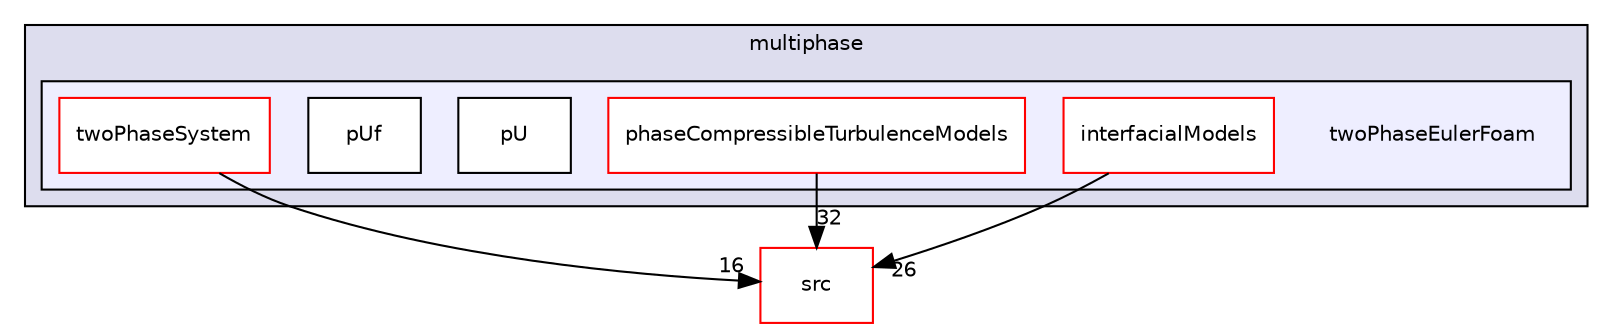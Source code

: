 digraph "applications/solvers/multiphase/twoPhaseEulerFoam" {
  bgcolor=transparent;
  compound=true
  node [ fontsize="10", fontname="Helvetica"];
  edge [ labelfontsize="10", labelfontname="Helvetica"];
  subgraph clusterdir_d62a5a20700de1cb9696e405d497a576 {
    graph [ bgcolor="#ddddee", pencolor="black", label="multiphase" fontname="Helvetica", fontsize="10", URL="dir_d62a5a20700de1cb9696e405d497a576.html"]
  subgraph clusterdir_9a8884475cf7812a7a55716c3274f065 {
    graph [ bgcolor="#eeeeff", pencolor="black", label="" URL="dir_9a8884475cf7812a7a55716c3274f065.html"];
    dir_9a8884475cf7812a7a55716c3274f065 [shape=plaintext label="twoPhaseEulerFoam"];
    dir_b7d8cc85fbe5b5cd664e714a0ccf860f [shape=box label="interfacialModels" color="red" fillcolor="white" style="filled" URL="dir_b7d8cc85fbe5b5cd664e714a0ccf860f.html"];
    dir_0ef23d3ece64393022aafe54aa180a7c [shape=box label="phaseCompressibleTurbulenceModels" color="red" fillcolor="white" style="filled" URL="dir_0ef23d3ece64393022aafe54aa180a7c.html"];
    dir_ceb006fc1a8516b2439ea226bdd3b670 [shape=box label="pU" color="black" fillcolor="white" style="filled" URL="dir_ceb006fc1a8516b2439ea226bdd3b670.html"];
    dir_4e1c4fbc41b64975a5fe050194a5b7a9 [shape=box label="pUf" color="black" fillcolor="white" style="filled" URL="dir_4e1c4fbc41b64975a5fe050194a5b7a9.html"];
    dir_cfe205aac25c0433b15142b141b5f211 [shape=box label="twoPhaseSystem" color="red" fillcolor="white" style="filled" URL="dir_cfe205aac25c0433b15142b141b5f211.html"];
  }
  }
  dir_68267d1309a1af8e8297ef4c3efbcdba [shape=box label="src" color="red" URL="dir_68267d1309a1af8e8297ef4c3efbcdba.html"];
  dir_0ef23d3ece64393022aafe54aa180a7c->dir_68267d1309a1af8e8297ef4c3efbcdba [headlabel="32", labeldistance=1.5 headhref="dir_000380_000736.html"];
  dir_b7d8cc85fbe5b5cd664e714a0ccf860f->dir_68267d1309a1af8e8297ef4c3efbcdba [headlabel="26", labeldistance=1.5 headhref="dir_000172_000736.html"];
  dir_cfe205aac25c0433b15142b141b5f211->dir_68267d1309a1af8e8297ef4c3efbcdba [headlabel="16", labeldistance=1.5 headhref="dir_000147_000736.html"];
}
